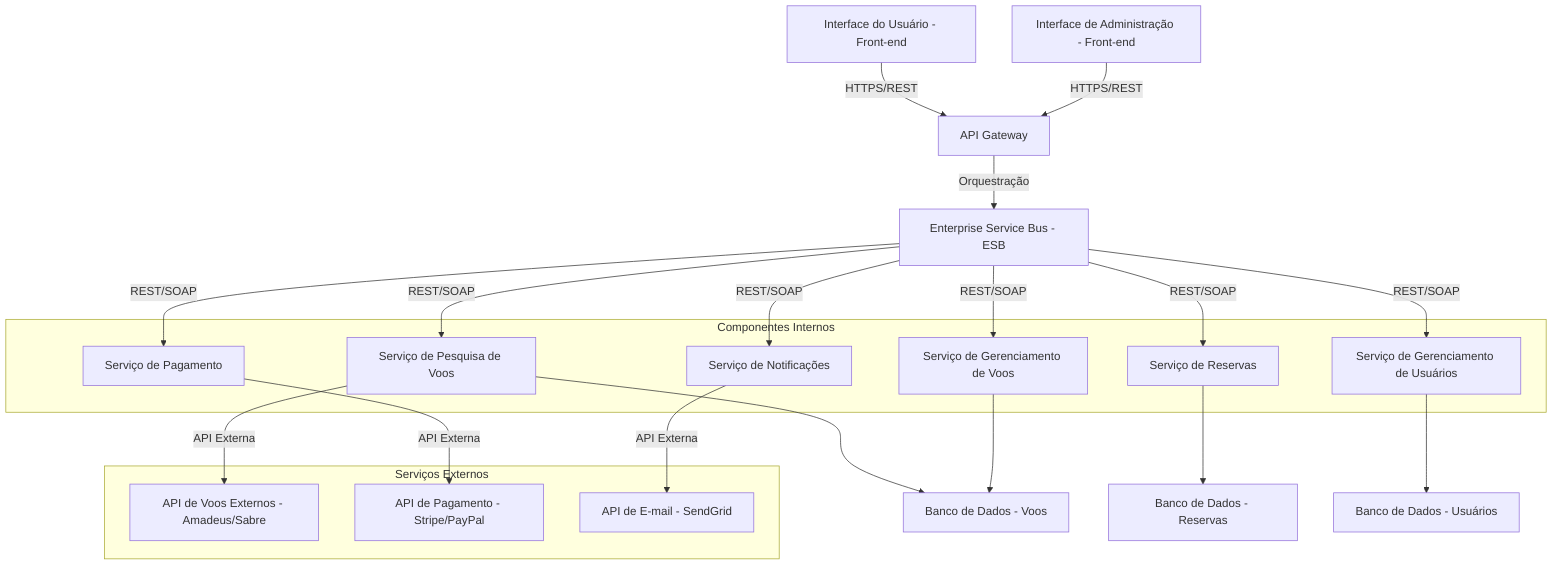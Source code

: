 graph TD
    A[Interface do Usuário - Front-end] -->|HTTPS/REST| B[API Gateway]
    C[Interface de Administração - Front-end] -->|HTTPS/REST| B
    
    B -->|Orquestração| D[Enterprise Service Bus - ESB]
    
    D -->|REST/SOAP| E[Serviço de Pesquisa de Voos]
    D -->|REST/SOAP| F[Serviço de Reservas]
    D -->|REST/SOAP| G[Serviço de Pagamento]
    D -->|REST/SOAP| H[Serviço de Notificações]
    D -->|REST/SOAP| I[Serviço de Gerenciamento de Usuários]
    D -->|REST/SOAP| J[Serviço de Gerenciamento de Voos]
    
    E -->|API Externa| K[API de Voos Externos - Amadeus/Sabre]
    G -->|API Externa| L[API de Pagamento - Stripe/PayPal]
    H -->|API Externa| M[API de E-mail - SendGrid]
    
    E --> N[Banco de Dados - Voos]
    F --> O[Banco de Dados - Reservas]
    I --> P[Banco de Dados - Usuários]
    J --> N
    
    subgraph Componentes Internos
        E
        F
        G
        H
        I
        J
    end
    
    subgraph Serviços Externos
        K
        L
        M
    end